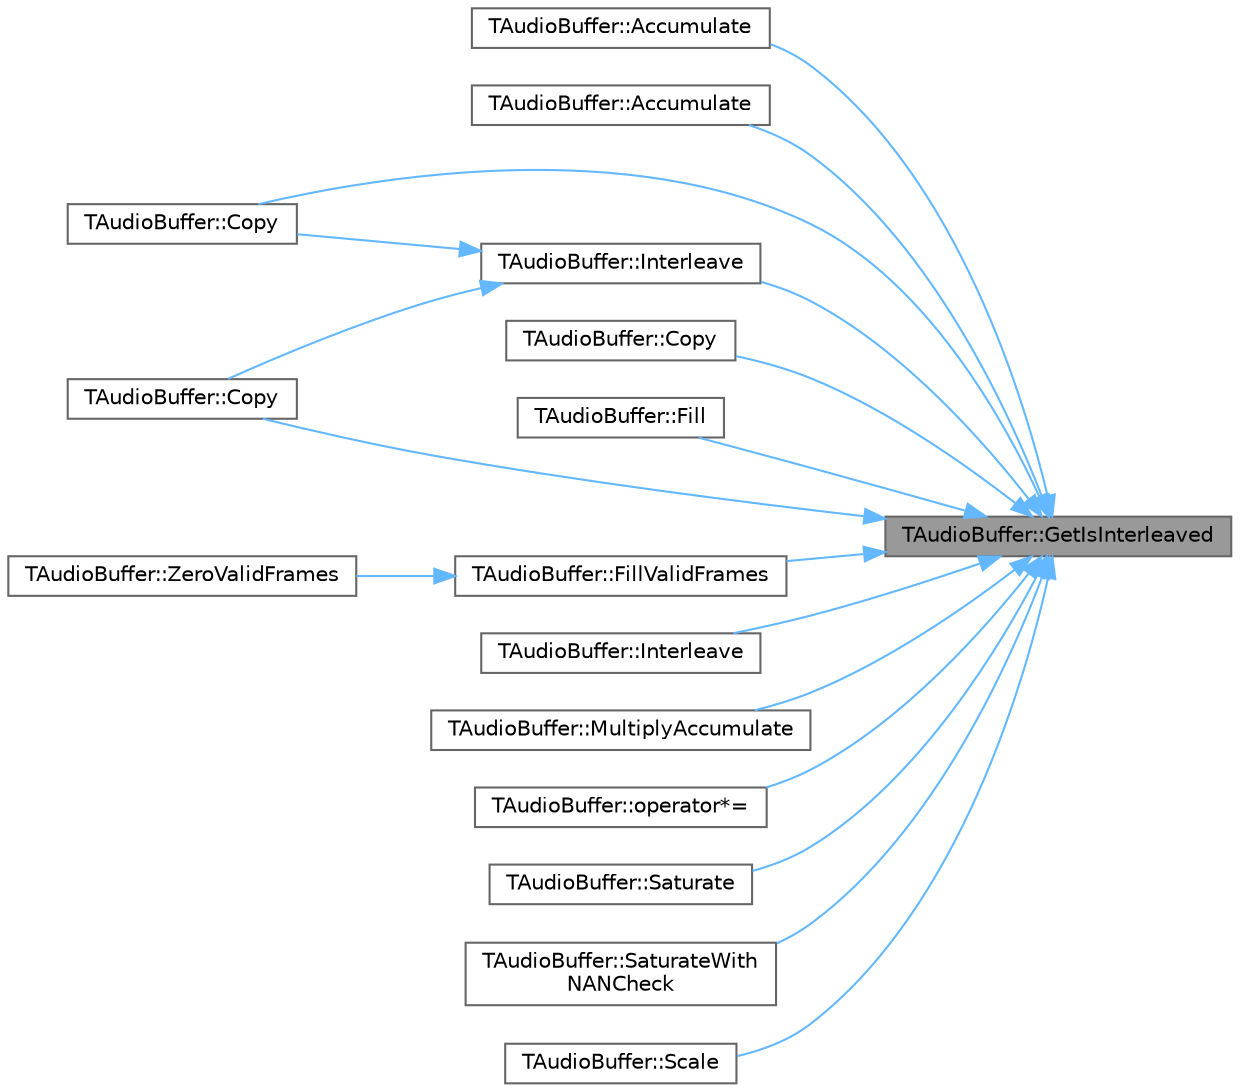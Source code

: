 digraph "TAudioBuffer::GetIsInterleaved"
{
 // INTERACTIVE_SVG=YES
 // LATEX_PDF_SIZE
  bgcolor="transparent";
  edge [fontname=Helvetica,fontsize=10,labelfontname=Helvetica,labelfontsize=10];
  node [fontname=Helvetica,fontsize=10,shape=box,height=0.2,width=0.4];
  rankdir="RL";
  Node1 [id="Node000001",label="TAudioBuffer::GetIsInterleaved",height=0.2,width=0.4,color="gray40", fillcolor="grey60", style="filled", fontcolor="black",tooltip=" "];
  Node1 -> Node2 [id="edge1_Node000001_Node000002",dir="back",color="steelblue1",style="solid",tooltip=" "];
  Node2 [id="Node000002",label="TAudioBuffer::Accumulate",height=0.2,width=0.4,color="grey40", fillcolor="white", style="filled",URL="$d6/d2f/classTAudioBuffer.html#a487a29c6b8b938d057b512c18e5cb555",tooltip=" "];
  Node1 -> Node3 [id="edge2_Node000001_Node000003",dir="back",color="steelblue1",style="solid",tooltip=" "];
  Node3 [id="Node000003",label="TAudioBuffer::Accumulate",height=0.2,width=0.4,color="grey40", fillcolor="white", style="filled",URL="$d6/d2f/classTAudioBuffer.html#adf8c0037dc190a7bff4b2d3819d5a0aa",tooltip=" "];
  Node1 -> Node4 [id="edge3_Node000001_Node000004",dir="back",color="steelblue1",style="solid",tooltip=" "];
  Node4 [id="Node000004",label="TAudioBuffer::Copy",height=0.2,width=0.4,color="grey40", fillcolor="white", style="filled",URL="$d6/d2f/classTAudioBuffer.html#af12fae149416f72f1fa354594d8c591f",tooltip=" "];
  Node1 -> Node5 [id="edge4_Node000001_Node000005",dir="back",color="steelblue1",style="solid",tooltip=" "];
  Node5 [id="Node000005",label="TAudioBuffer::Copy",height=0.2,width=0.4,color="grey40", fillcolor="white", style="filled",URL="$d6/d2f/classTAudioBuffer.html#a10bd1ca99aa9fa51a40cf5dcc74e3640",tooltip=" "];
  Node1 -> Node6 [id="edge5_Node000001_Node000006",dir="back",color="steelblue1",style="solid",tooltip=" "];
  Node6 [id="Node000006",label="TAudioBuffer::Copy",height=0.2,width=0.4,color="grey40", fillcolor="white", style="filled",URL="$d6/d2f/classTAudioBuffer.html#a090007d5ace496115e1ef51a9cdadc33",tooltip=" "];
  Node1 -> Node7 [id="edge6_Node000001_Node000007",dir="back",color="steelblue1",style="solid",tooltip=" "];
  Node7 [id="Node000007",label="TAudioBuffer::Fill",height=0.2,width=0.4,color="grey40", fillcolor="white", style="filled",URL="$d6/d2f/classTAudioBuffer.html#a3775670b514b65577d0ee8bdd7765565",tooltip=" "];
  Node1 -> Node8 [id="edge7_Node000001_Node000008",dir="back",color="steelblue1",style="solid",tooltip=" "];
  Node8 [id="Node000008",label="TAudioBuffer::FillValidFrames",height=0.2,width=0.4,color="grey40", fillcolor="white", style="filled",URL="$d6/d2f/classTAudioBuffer.html#a7f684717cd43e24b0c060e8f7723162f",tooltip=" "];
  Node8 -> Node9 [id="edge8_Node000008_Node000009",dir="back",color="steelblue1",style="solid",tooltip=" "];
  Node9 [id="Node000009",label="TAudioBuffer::ZeroValidFrames",height=0.2,width=0.4,color="grey40", fillcolor="white", style="filled",URL="$d6/d2f/classTAudioBuffer.html#a2baec73aaa50d9318a7c78614c127685",tooltip=" "];
  Node1 -> Node10 [id="edge9_Node000001_Node000010",dir="back",color="steelblue1",style="solid",tooltip=" "];
  Node10 [id="Node000010",label="TAudioBuffer::Interleave",height=0.2,width=0.4,color="grey40", fillcolor="white", style="filled",URL="$d6/d2f/classTAudioBuffer.html#a1bb2ff8182a87c766f13fe8ad5d85c02",tooltip=" "];
  Node10 -> Node4 [id="edge10_Node000010_Node000004",dir="back",color="steelblue1",style="solid",tooltip=" "];
  Node10 -> Node5 [id="edge11_Node000010_Node000005",dir="back",color="steelblue1",style="solid",tooltip=" "];
  Node1 -> Node11 [id="edge12_Node000001_Node000011",dir="back",color="steelblue1",style="solid",tooltip=" "];
  Node11 [id="Node000011",label="TAudioBuffer::Interleave",height=0.2,width=0.4,color="grey40", fillcolor="white", style="filled",URL="$d6/d2f/classTAudioBuffer.html#afe60005b0b9afd7a727c9690e111ce31",tooltip=" "];
  Node1 -> Node12 [id="edge13_Node000001_Node000012",dir="back",color="steelblue1",style="solid",tooltip=" "];
  Node12 [id="Node000012",label="TAudioBuffer::MultiplyAccumulate",height=0.2,width=0.4,color="grey40", fillcolor="white", style="filled",URL="$d6/d2f/classTAudioBuffer.html#a161f13cfd4891c2c26e42e1815e453eb",tooltip=" "];
  Node1 -> Node13 [id="edge14_Node000001_Node000013",dir="back",color="steelblue1",style="solid",tooltip=" "];
  Node13 [id="Node000013",label="TAudioBuffer::operator*=",height=0.2,width=0.4,color="grey40", fillcolor="white", style="filled",URL="$d6/d2f/classTAudioBuffer.html#a97c0e8004b4404f2bcf28db03f5f6979",tooltip=" "];
  Node1 -> Node14 [id="edge15_Node000001_Node000014",dir="back",color="steelblue1",style="solid",tooltip=" "];
  Node14 [id="Node000014",label="TAudioBuffer::Saturate",height=0.2,width=0.4,color="grey40", fillcolor="white", style="filled",URL="$d6/d2f/classTAudioBuffer.html#ac8bac5dda443ead246252e96e0d646bf",tooltip=" "];
  Node1 -> Node15 [id="edge16_Node000001_Node000015",dir="back",color="steelblue1",style="solid",tooltip=" "];
  Node15 [id="Node000015",label="TAudioBuffer::SaturateWith\lNANCheck",height=0.2,width=0.4,color="grey40", fillcolor="white", style="filled",URL="$d6/d2f/classTAudioBuffer.html#ace89aa1c403cf0c2b786e2a5db88b505",tooltip=" "];
  Node1 -> Node16 [id="edge17_Node000001_Node000016",dir="back",color="steelblue1",style="solid",tooltip=" "];
  Node16 [id="Node000016",label="TAudioBuffer::Scale",height=0.2,width=0.4,color="grey40", fillcolor="white", style="filled",URL="$d6/d2f/classTAudioBuffer.html#a96ff5161c7dd0f8c95167603a0604e6f",tooltip=" "];
}
